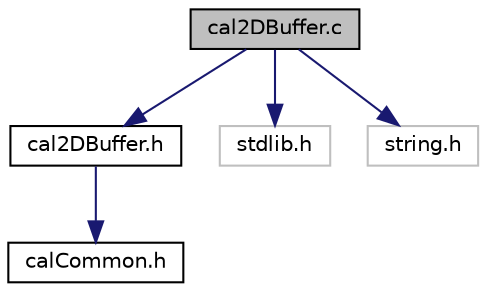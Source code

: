 digraph "cal2DBuffer.c"
{
  edge [fontname="Helvetica",fontsize="10",labelfontname="Helvetica",labelfontsize="10"];
  node [fontname="Helvetica",fontsize="10",shape=record];
  Node1 [label="cal2DBuffer.c",height=0.2,width=0.4,color="black", fillcolor="grey75", style="filled" fontcolor="black"];
  Node1 -> Node2 [color="midnightblue",fontsize="10",style="solid",fontname="Helvetica"];
  Node2 [label="cal2DBuffer.h",height=0.2,width=0.4,color="black", fillcolor="white", style="filled",URL="$cal2_d_buffer_8h.html"];
  Node2 -> Node3 [color="midnightblue",fontsize="10",style="solid",fontname="Helvetica"];
  Node3 [label="calCommon.h",height=0.2,width=0.4,color="black", fillcolor="white", style="filled",URL="$cal_common_8h.html"];
  Node1 -> Node4 [color="midnightblue",fontsize="10",style="solid",fontname="Helvetica"];
  Node4 [label="stdlib.h",height=0.2,width=0.4,color="grey75", fillcolor="white", style="filled"];
  Node1 -> Node5 [color="midnightblue",fontsize="10",style="solid",fontname="Helvetica"];
  Node5 [label="string.h",height=0.2,width=0.4,color="grey75", fillcolor="white", style="filled"];
}

